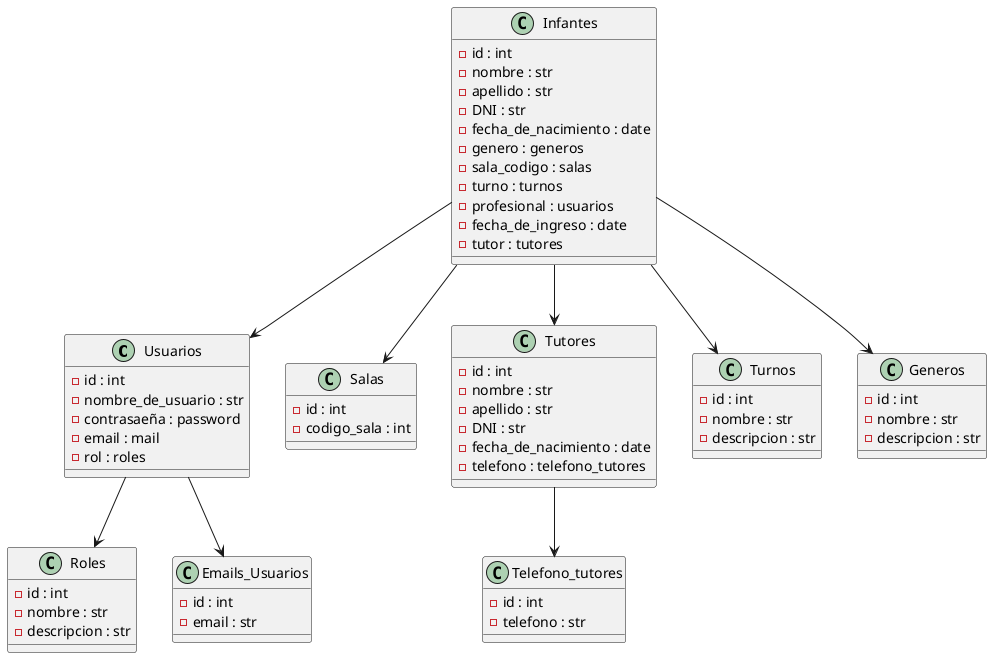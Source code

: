 @startuml test

class Usuarios {
    -id : int
    -nombre_de_usuario : str
    -contrasaeña : password
    -email : mail
    -rol : roles
}

class Infantes {
    -id : int
    -nombre : str
    -apellido : str
    -DNI : str
    -fecha_de_nacimiento : date
    -genero : generos
    -sala_codigo : salas
    -turno : turnos
    -profesional : usuarios
    -fecha_de_ingreso : date
    -tutor : tutores

}

class Salas {
    -id : int
    -codigo_sala : int
} 

class Tutores {
    -id : int
    -nombre : str
    -apellido : str
    -DNI : str
    -fecha_de_nacimiento : date
    -telefono : telefono_tutores
}

class Roles {
    -id : int
    -nombre : str
    -descripcion : str
}

class Turnos {
    -id : int
    -nombre : str
    -descripcion : str
}

class Generos {
    -id : int
    -nombre : str
    -descripcion : str
}

class Emails_Usuarios {
    -id : int
    -email : str
    
}

class Telefono_tutores {
    -id : int
    -telefono : str
}

Infantes --> Salas
Infantes --> Generos
Infantes --> Tutores
Infantes --> Usuarios
Infantes --> Turnos
Tutores --> Telefono_tutores
Usuarios --> Roles
Usuarios --> Emails_Usuarios
@enduml